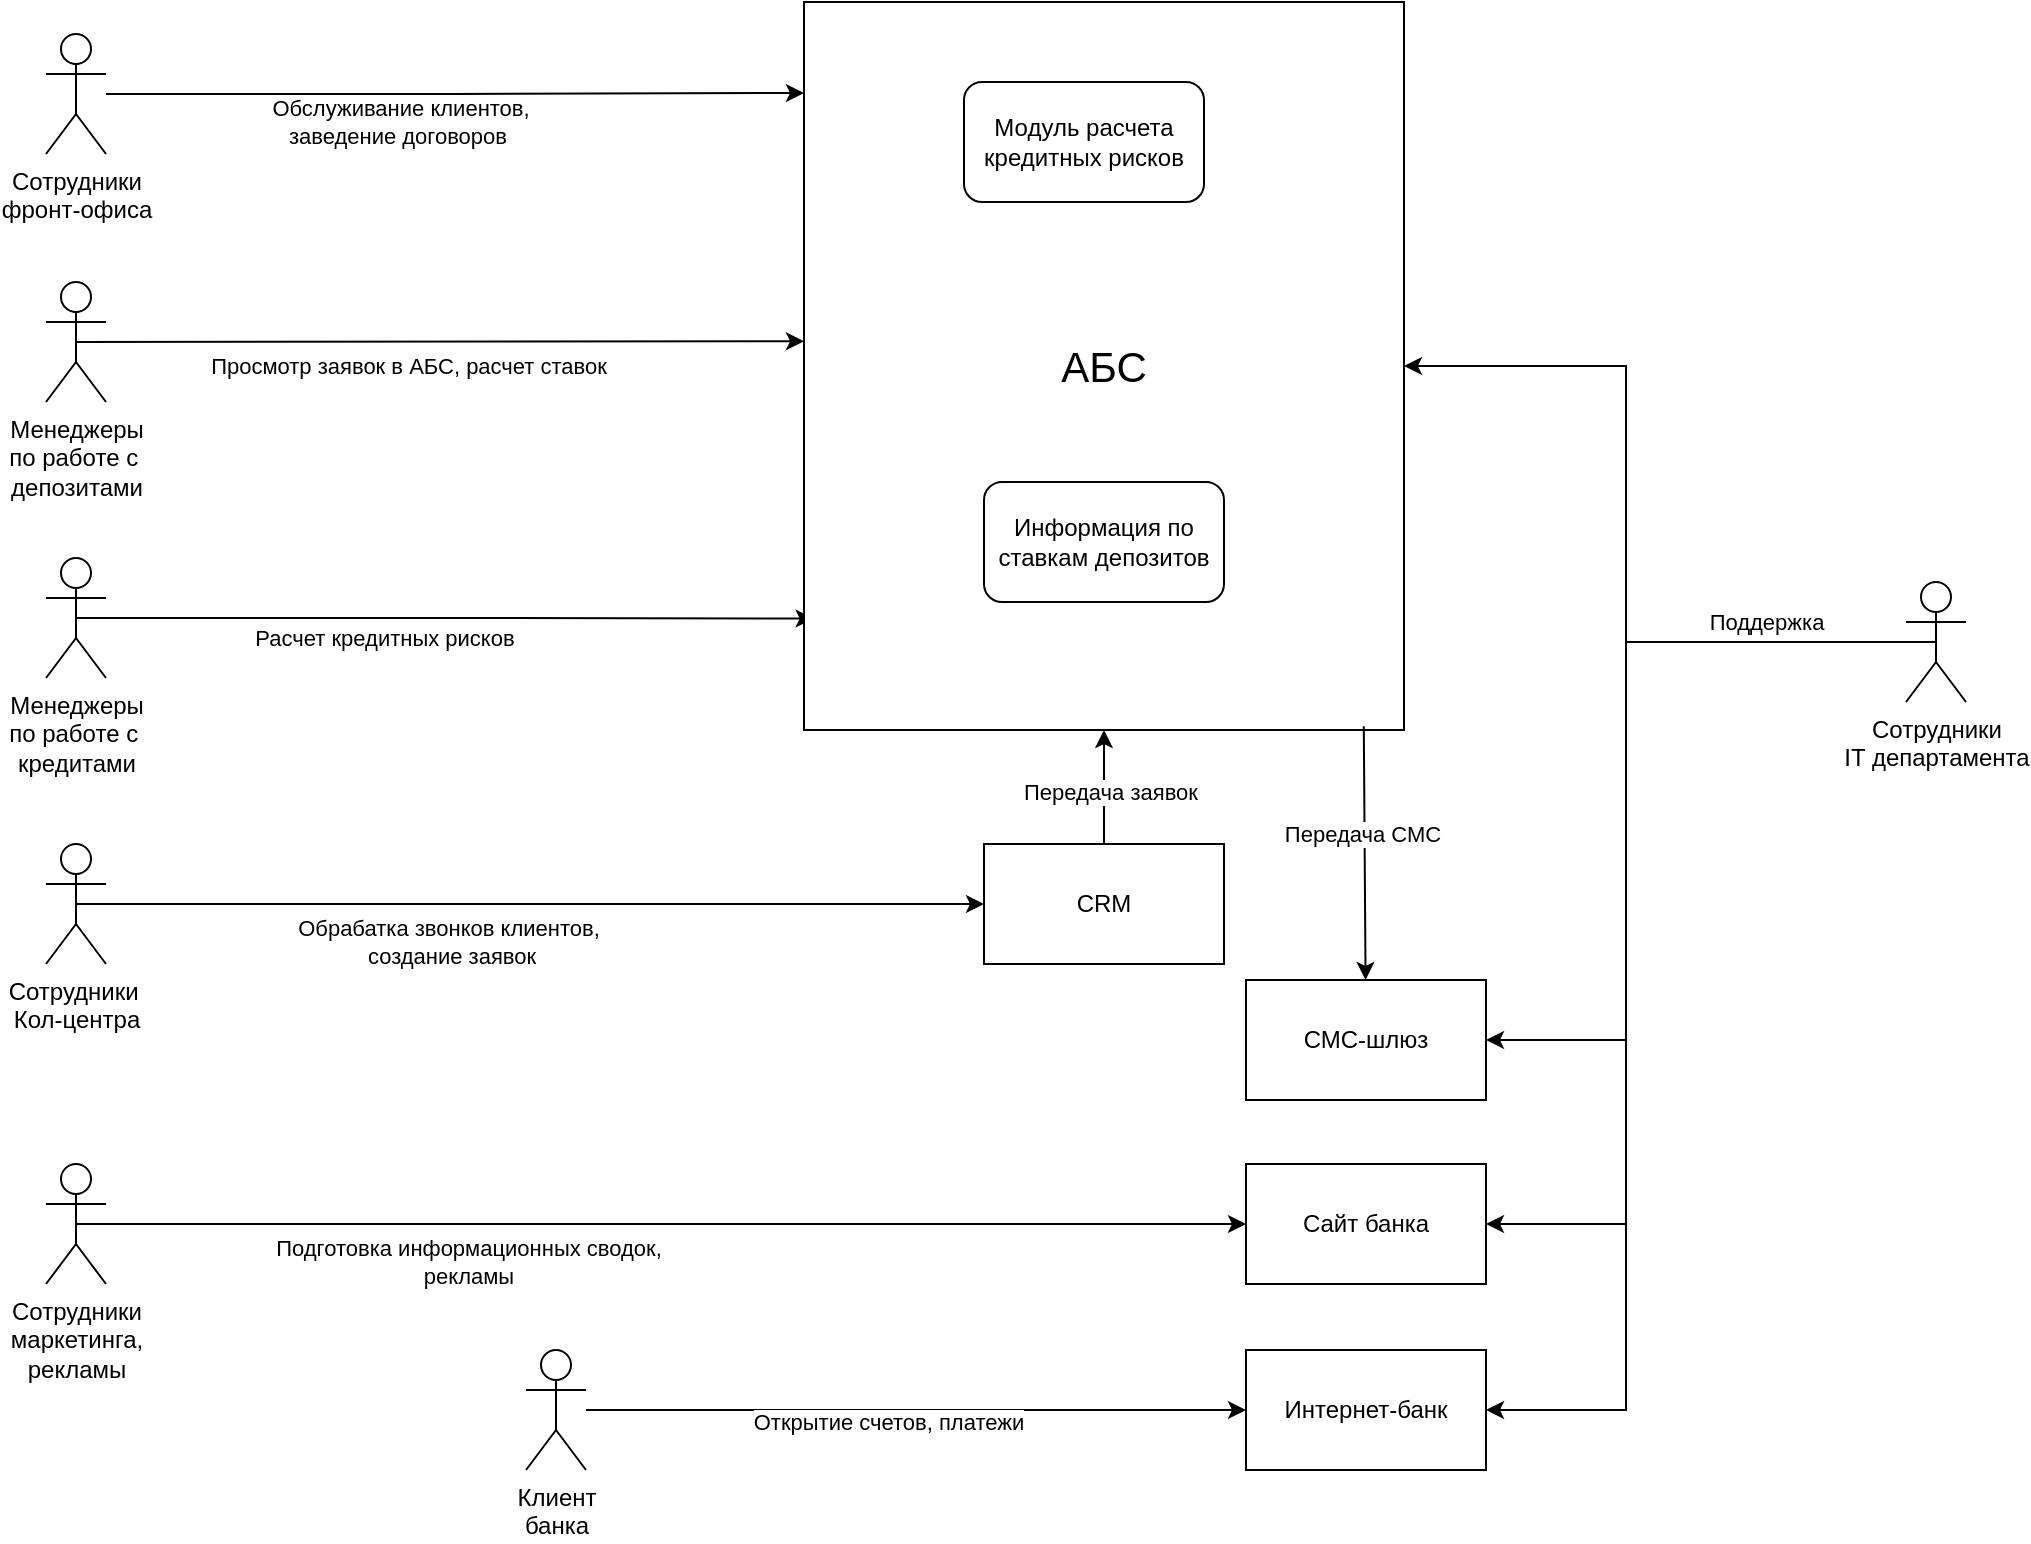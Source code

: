 <mxfile version="28.1.1">
  <diagram name="Страница — 1" id="d12NfoKXQhK9NhbswwIi">
    <mxGraphModel dx="1213" dy="751" grid="1" gridSize="10" guides="1" tooltips="1" connect="1" arrows="1" fold="1" page="1" pageScale="1" pageWidth="1169" pageHeight="827" math="0" shadow="0">
      <root>
        <mxCell id="0" />
        <mxCell id="1" parent="0" />
        <mxCell id="Zzc1djeQFkqtEjO8KbFS-18" style="edgeStyle=orthogonalEdgeStyle;rounded=0;orthogonalLoop=1;jettySize=auto;html=1;entryX=0;entryY=0.125;entryDx=0;entryDy=0;entryPerimeter=0;" edge="1" parent="1" source="Zzc1djeQFkqtEjO8KbFS-1" target="Zzc1djeQFkqtEjO8KbFS-8">
          <mxGeometry relative="1" as="geometry">
            <mxPoint x="390" y="100" as="targetPoint" />
          </mxGeometry>
        </mxCell>
        <mxCell id="Zzc1djeQFkqtEjO8KbFS-19" value="Обслуживание клиентов, &lt;br&gt;заведение договоров&amp;nbsp;" style="edgeLabel;html=1;align=center;verticalAlign=middle;resizable=0;points=[];" vertex="1" connectable="0" parent="Zzc1djeQFkqtEjO8KbFS-18">
          <mxGeometry x="-0.206" y="1" relative="1" as="geometry">
            <mxPoint x="8" y="15" as="offset" />
          </mxGeometry>
        </mxCell>
        <mxCell id="Zzc1djeQFkqtEjO8KbFS-1" value="Сотрудники&lt;br&gt;фронт-офиса&lt;div&gt;&lt;br/&gt;&lt;/div&gt;" style="shape=umlActor;verticalLabelPosition=bottom;verticalAlign=top;html=1;outlineConnect=0;" vertex="1" parent="1">
          <mxGeometry x="70" y="66" width="30" height="60" as="geometry" />
        </mxCell>
        <mxCell id="Zzc1djeQFkqtEjO8KbFS-20" style="edgeStyle=orthogonalEdgeStyle;rounded=0;orthogonalLoop=1;jettySize=auto;html=1;entryX=0.016;entryY=0.847;entryDx=0;entryDy=0;entryPerimeter=0;exitX=0.5;exitY=0.5;exitDx=0;exitDy=0;exitPerimeter=0;" edge="1" parent="1" source="Zzc1djeQFkqtEjO8KbFS-2" target="Zzc1djeQFkqtEjO8KbFS-8">
          <mxGeometry relative="1" as="geometry">
            <mxPoint x="390" y="360" as="targetPoint" />
          </mxGeometry>
        </mxCell>
        <mxCell id="Zzc1djeQFkqtEjO8KbFS-21" value="Расчет кредитных рисков" style="edgeLabel;html=1;align=center;verticalAlign=middle;resizable=0;points=[];" vertex="1" connectable="0" parent="Zzc1djeQFkqtEjO8KbFS-20">
          <mxGeometry x="-0.406" relative="1" as="geometry">
            <mxPoint x="44" y="10" as="offset" />
          </mxGeometry>
        </mxCell>
        <mxCell id="Zzc1djeQFkqtEjO8KbFS-2" value="Менеджеры&lt;br&gt;по работе с&amp;nbsp;&lt;br&gt;кредитами" style="shape=umlActor;verticalLabelPosition=bottom;verticalAlign=top;html=1;outlineConnect=0;" vertex="1" parent="1">
          <mxGeometry x="70" y="328" width="30" height="60" as="geometry" />
        </mxCell>
        <mxCell id="Zzc1djeQFkqtEjO8KbFS-3" value="Сотрудники&amp;nbsp;&lt;br&gt;Кол-центра" style="shape=umlActor;verticalLabelPosition=bottom;verticalAlign=top;html=1;outlineConnect=0;" vertex="1" parent="1">
          <mxGeometry x="70" y="471" width="30" height="60" as="geometry" />
        </mxCell>
        <mxCell id="Zzc1djeQFkqtEjO8KbFS-5" value="Менеджеры&lt;br&gt;по работе с&amp;nbsp;&lt;br&gt;депозитами" style="shape=umlActor;verticalLabelPosition=bottom;verticalAlign=top;html=1;outlineConnect=0;" vertex="1" parent="1">
          <mxGeometry x="70" y="190" width="30" height="60" as="geometry" />
        </mxCell>
        <mxCell id="Zzc1djeQFkqtEjO8KbFS-8" value="&lt;font style=&quot;font-size: 21px;&quot;&gt;АБС&lt;/font&gt;" style="rounded=0;whiteSpace=wrap;html=1;" vertex="1" parent="1">
          <mxGeometry x="449" y="50" width="300" height="364" as="geometry" />
        </mxCell>
        <mxCell id="Zzc1djeQFkqtEjO8KbFS-41" style="edgeStyle=orthogonalEdgeStyle;rounded=0;orthogonalLoop=1;jettySize=auto;html=1;entryX=0.5;entryY=1;entryDx=0;entryDy=0;" edge="1" parent="1" source="Zzc1djeQFkqtEjO8KbFS-9" target="Zzc1djeQFkqtEjO8KbFS-8">
          <mxGeometry relative="1" as="geometry" />
        </mxCell>
        <mxCell id="Zzc1djeQFkqtEjO8KbFS-53" value="Передача заявок" style="edgeLabel;html=1;align=center;verticalAlign=middle;resizable=0;points=[];" vertex="1" connectable="0" parent="Zzc1djeQFkqtEjO8KbFS-41">
          <mxGeometry x="-0.064" y="-3" relative="1" as="geometry">
            <mxPoint as="offset" />
          </mxGeometry>
        </mxCell>
        <mxCell id="Zzc1djeQFkqtEjO8KbFS-9" value="CRM" style="rounded=0;whiteSpace=wrap;html=1;" vertex="1" parent="1">
          <mxGeometry x="539" y="471" width="120" height="60" as="geometry" />
        </mxCell>
        <mxCell id="Zzc1djeQFkqtEjO8KbFS-10" value="" style="endArrow=classic;html=1;rounded=0;exitX=0.5;exitY=0.5;exitDx=0;exitDy=0;exitPerimeter=0;" edge="1" parent="1" source="Zzc1djeQFkqtEjO8KbFS-3" target="Zzc1djeQFkqtEjO8KbFS-9">
          <mxGeometry width="50" height="50" relative="1" as="geometry">
            <mxPoint x="90" y="521" as="sourcePoint" />
            <mxPoint x="140" y="471" as="targetPoint" />
          </mxGeometry>
        </mxCell>
        <mxCell id="Zzc1djeQFkqtEjO8KbFS-11" value="Обрабатка&amp;nbsp;звонков клиентов,&lt;br&gt;&amp;nbsp;создание заявок" style="edgeLabel;html=1;align=center;verticalAlign=middle;resizable=0;points=[];" vertex="1" connectable="0" parent="Zzc1djeQFkqtEjO8KbFS-10">
          <mxGeometry x="-0.373" relative="1" as="geometry">
            <mxPoint x="43" y="19" as="offset" />
          </mxGeometry>
        </mxCell>
        <mxCell id="Zzc1djeQFkqtEjO8KbFS-14" value="" style="endArrow=classic;html=1;rounded=0;exitX=0.5;exitY=0.5;exitDx=0;exitDy=0;exitPerimeter=0;entryX=0;entryY=0.466;entryDx=0;entryDy=0;entryPerimeter=0;" edge="1" parent="1" source="Zzc1djeQFkqtEjO8KbFS-5" target="Zzc1djeQFkqtEjO8KbFS-8">
          <mxGeometry width="50" height="50" relative="1" as="geometry">
            <mxPoint x="190" y="240" as="sourcePoint" />
            <mxPoint x="454" y="217" as="targetPoint" />
          </mxGeometry>
        </mxCell>
        <mxCell id="Zzc1djeQFkqtEjO8KbFS-17" value="Просмотр заявок в АБС, расчет ставок" style="edgeLabel;html=1;align=center;verticalAlign=middle;resizable=0;points=[];" vertex="1" connectable="0" parent="Zzc1djeQFkqtEjO8KbFS-14">
          <mxGeometry x="-0.296" y="-3" relative="1" as="geometry">
            <mxPoint x="38" y="9" as="offset" />
          </mxGeometry>
        </mxCell>
        <mxCell id="Zzc1djeQFkqtEjO8KbFS-24" style="edgeStyle=orthogonalEdgeStyle;rounded=0;orthogonalLoop=1;jettySize=auto;html=1;" edge="1" parent="1" source="Zzc1djeQFkqtEjO8KbFS-23" target="Zzc1djeQFkqtEjO8KbFS-8">
          <mxGeometry relative="1" as="geometry">
            <Array as="points">
              <mxPoint x="860" y="370" />
              <mxPoint x="860" y="232" />
            </Array>
          </mxGeometry>
        </mxCell>
        <mxCell id="Zzc1djeQFkqtEjO8KbFS-25" value="Поддержка" style="edgeLabel;html=1;align=center;verticalAlign=middle;resizable=0;points=[];" vertex="1" connectable="0" parent="Zzc1djeQFkqtEjO8KbFS-24">
          <mxGeometry x="-0.159" relative="1" as="geometry">
            <mxPoint x="70" y="13" as="offset" />
          </mxGeometry>
        </mxCell>
        <mxCell id="Zzc1djeQFkqtEjO8KbFS-23" value="Сотрудники&lt;br&gt;IT департамента" style="shape=umlActor;verticalLabelPosition=bottom;verticalAlign=top;html=1;outlineConnect=0;" vertex="1" parent="1">
          <mxGeometry x="1000" y="340" width="30" height="60" as="geometry" />
        </mxCell>
        <mxCell id="Zzc1djeQFkqtEjO8KbFS-26" value="Модуль расчета&lt;br&gt;кредитных рисков" style="rounded=1;whiteSpace=wrap;html=1;" vertex="1" parent="1">
          <mxGeometry x="529" y="90" width="120" height="60" as="geometry" />
        </mxCell>
        <mxCell id="Zzc1djeQFkqtEjO8KbFS-27" value="Информация по&lt;div&gt;ставкам депозитов&lt;/div&gt;" style="rounded=1;whiteSpace=wrap;html=1;" vertex="1" parent="1">
          <mxGeometry x="539" y="290" width="120" height="60" as="geometry" />
        </mxCell>
        <mxCell id="Zzc1djeQFkqtEjO8KbFS-50" style="edgeStyle=orthogonalEdgeStyle;rounded=0;orthogonalLoop=1;jettySize=auto;html=1;entryX=0;entryY=0.5;entryDx=0;entryDy=0;" edge="1" parent="1" source="Zzc1djeQFkqtEjO8KbFS-29" target="Zzc1djeQFkqtEjO8KbFS-48">
          <mxGeometry relative="1" as="geometry" />
        </mxCell>
        <mxCell id="Zzc1djeQFkqtEjO8KbFS-51" value="Открытие счетов, платежи" style="edgeLabel;html=1;align=center;verticalAlign=middle;resizable=0;points=[];" vertex="1" connectable="0" parent="Zzc1djeQFkqtEjO8KbFS-50">
          <mxGeometry x="-0.228" y="1" relative="1" as="geometry">
            <mxPoint x="23" y="7" as="offset" />
          </mxGeometry>
        </mxCell>
        <mxCell id="Zzc1djeQFkqtEjO8KbFS-29" value="Клиент&lt;br&gt;банка" style="shape=umlActor;verticalLabelPosition=bottom;verticalAlign=top;html=1;outlineConnect=0;" vertex="1" parent="1">
          <mxGeometry x="310" y="724" width="30" height="60" as="geometry" />
        </mxCell>
        <mxCell id="Zzc1djeQFkqtEjO8KbFS-32" value="СМС-шлюз" style="rounded=0;whiteSpace=wrap;html=1;" vertex="1" parent="1">
          <mxGeometry x="670" y="539" width="120" height="60" as="geometry" />
        </mxCell>
        <mxCell id="Zzc1djeQFkqtEjO8KbFS-33" value="" style="endArrow=classic;html=1;rounded=0;exitX=0.933;exitY=0.995;exitDx=0;exitDy=0;exitPerimeter=0;" edge="1" parent="1" source="Zzc1djeQFkqtEjO8KbFS-8" target="Zzc1djeQFkqtEjO8KbFS-32">
          <mxGeometry width="50" height="50" relative="1" as="geometry">
            <mxPoint x="760" y="410" as="sourcePoint" />
            <mxPoint x="810" y="360" as="targetPoint" />
          </mxGeometry>
        </mxCell>
        <mxCell id="Zzc1djeQFkqtEjO8KbFS-34" value="Передача СМС" style="edgeLabel;html=1;align=center;verticalAlign=middle;resizable=0;points=[];" vertex="1" connectable="0" parent="Zzc1djeQFkqtEjO8KbFS-33">
          <mxGeometry x="-0.16" y="-2" relative="1" as="geometry">
            <mxPoint as="offset" />
          </mxGeometry>
        </mxCell>
        <mxCell id="Zzc1djeQFkqtEjO8KbFS-40" value="Сайт банка" style="rounded=0;whiteSpace=wrap;html=1;" vertex="1" parent="1">
          <mxGeometry x="670" y="631" width="120" height="60" as="geometry" />
        </mxCell>
        <mxCell id="Zzc1djeQFkqtEjO8KbFS-42" style="edgeStyle=orthogonalEdgeStyle;rounded=0;orthogonalLoop=1;jettySize=auto;html=1;exitX=0.5;exitY=0.5;exitDx=0;exitDy=0;exitPerimeter=0;entryX=1;entryY=0.5;entryDx=0;entryDy=0;" edge="1" parent="1" source="Zzc1djeQFkqtEjO8KbFS-23" target="Zzc1djeQFkqtEjO8KbFS-32">
          <mxGeometry relative="1" as="geometry">
            <mxPoint x="951" y="270" as="sourcePoint" />
            <mxPoint x="730" y="422" as="targetPoint" />
            <Array as="points">
              <mxPoint x="860" y="370" />
              <mxPoint x="860" y="569" />
            </Array>
          </mxGeometry>
        </mxCell>
        <mxCell id="Zzc1djeQFkqtEjO8KbFS-45" style="edgeStyle=orthogonalEdgeStyle;rounded=0;orthogonalLoop=1;jettySize=auto;html=1;entryX=0;entryY=0.5;entryDx=0;entryDy=0;exitX=0.5;exitY=0.5;exitDx=0;exitDy=0;exitPerimeter=0;" edge="1" parent="1" source="Zzc1djeQFkqtEjO8KbFS-44" target="Zzc1djeQFkqtEjO8KbFS-40">
          <mxGeometry relative="1" as="geometry" />
        </mxCell>
        <mxCell id="Zzc1djeQFkqtEjO8KbFS-52" value="Подготовка информационных сводок,&lt;br&gt;рекламы" style="edgeLabel;html=1;align=center;verticalAlign=middle;resizable=0;points=[];" vertex="1" connectable="0" parent="Zzc1djeQFkqtEjO8KbFS-45">
          <mxGeometry x="-0.182" y="3" relative="1" as="geometry">
            <mxPoint x="-44" y="22" as="offset" />
          </mxGeometry>
        </mxCell>
        <mxCell id="Zzc1djeQFkqtEjO8KbFS-44" value="Сотрудники&lt;br&gt;маркетинга,&lt;br&gt;рекламы" style="shape=umlActor;verticalLabelPosition=bottom;verticalAlign=top;html=1;outlineConnect=0;" vertex="1" parent="1">
          <mxGeometry x="70" y="631" width="30" height="60" as="geometry" />
        </mxCell>
        <mxCell id="Zzc1djeQFkqtEjO8KbFS-46" style="edgeStyle=orthogonalEdgeStyle;rounded=0;orthogonalLoop=1;jettySize=auto;html=1;exitX=0.5;exitY=0.5;exitDx=0;exitDy=0;exitPerimeter=0;entryX=1;entryY=0.5;entryDx=0;entryDy=0;" edge="1" parent="1" source="Zzc1djeQFkqtEjO8KbFS-23" target="Zzc1djeQFkqtEjO8KbFS-40">
          <mxGeometry relative="1" as="geometry">
            <mxPoint x="1055" y="140" as="sourcePoint" />
            <mxPoint x="860" y="640" as="targetPoint" />
            <Array as="points">
              <mxPoint x="860" y="370" />
              <mxPoint x="860" y="661" />
            </Array>
          </mxGeometry>
        </mxCell>
        <mxCell id="Zzc1djeQFkqtEjO8KbFS-48" value="Интернет-банк" style="rounded=0;whiteSpace=wrap;html=1;" vertex="1" parent="1">
          <mxGeometry x="670" y="724" width="120" height="60" as="geometry" />
        </mxCell>
        <mxCell id="Zzc1djeQFkqtEjO8KbFS-49" style="edgeStyle=orthogonalEdgeStyle;rounded=0;orthogonalLoop=1;jettySize=auto;html=1;exitX=0.5;exitY=0.5;exitDx=0;exitDy=0;exitPerimeter=0;entryX=1;entryY=0.5;entryDx=0;entryDy=0;" edge="1" parent="1" source="Zzc1djeQFkqtEjO8KbFS-23" target="Zzc1djeQFkqtEjO8KbFS-48">
          <mxGeometry relative="1" as="geometry">
            <mxPoint x="985" y="80" as="sourcePoint" />
            <mxPoint x="790" y="677" as="targetPoint" />
            <Array as="points">
              <mxPoint x="860" y="370" />
              <mxPoint x="860" y="754" />
            </Array>
          </mxGeometry>
        </mxCell>
      </root>
    </mxGraphModel>
  </diagram>
</mxfile>
